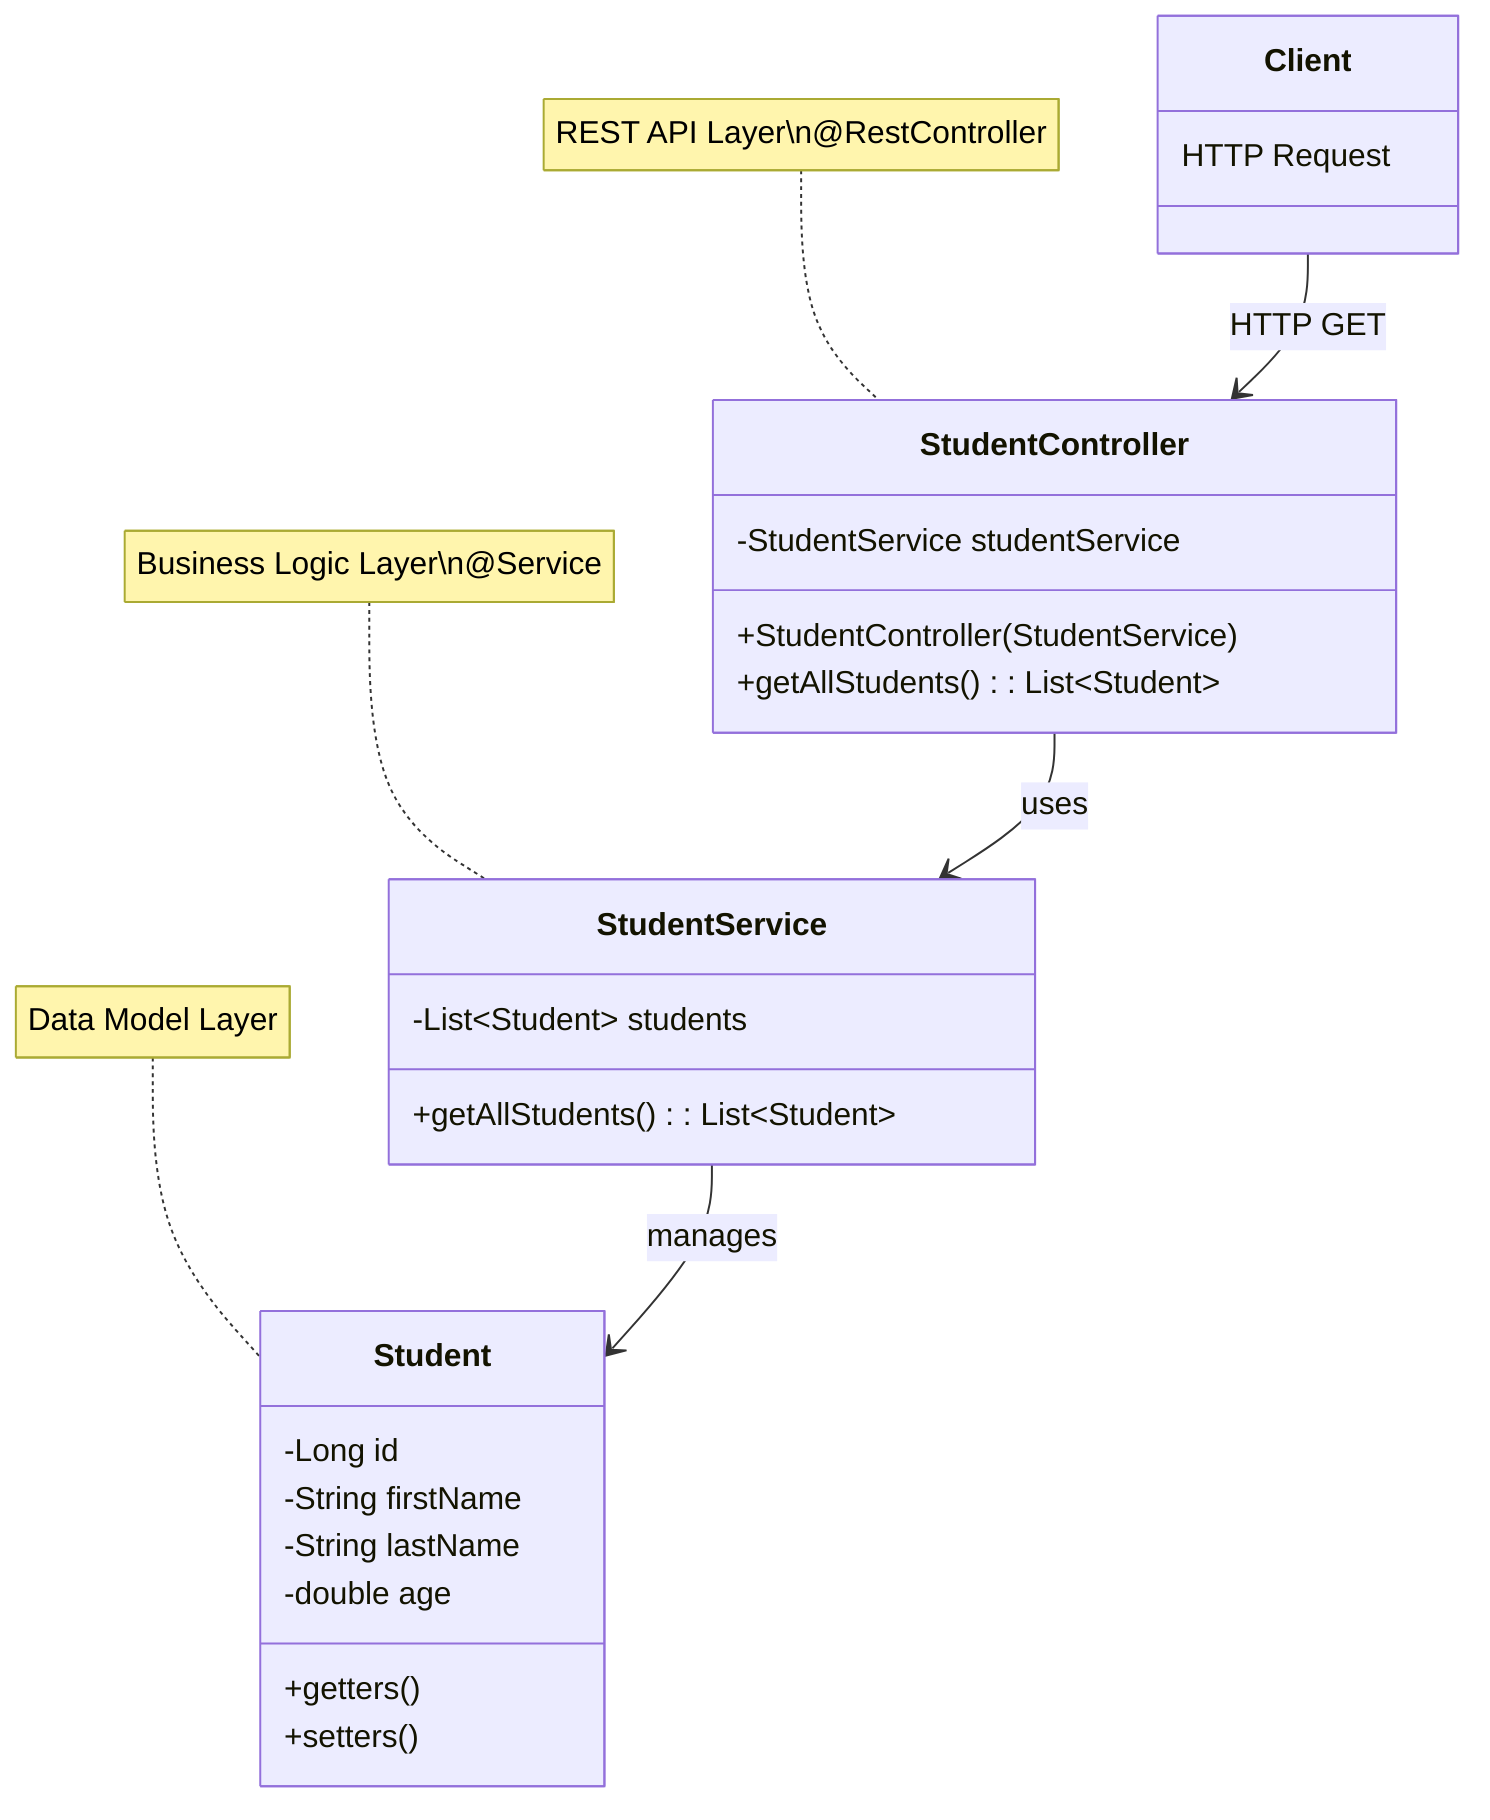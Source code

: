 classDiagram
    class StudentController {
        -StudentService studentService
        +StudentController(StudentService)
        +getAllStudents(): List~Student~
    }

    class StudentService {
        -List~Student~ students
        +getAllStudents(): List~Student~
    }

    class Student {
        -Long id
        -String firstName
        -String lastName
        -double age
        +getters()
        +setters()
    }

    StudentController --> StudentService : uses
    StudentService --> Student : manages

    class Client {
        HTTP Request
    }

    Client --> StudentController : HTTP GET

    note for StudentController "REST API Layer\n@RestController"
    note for StudentService "Business Logic Layer\n@Service"
    note for Student "Data Model Layer"